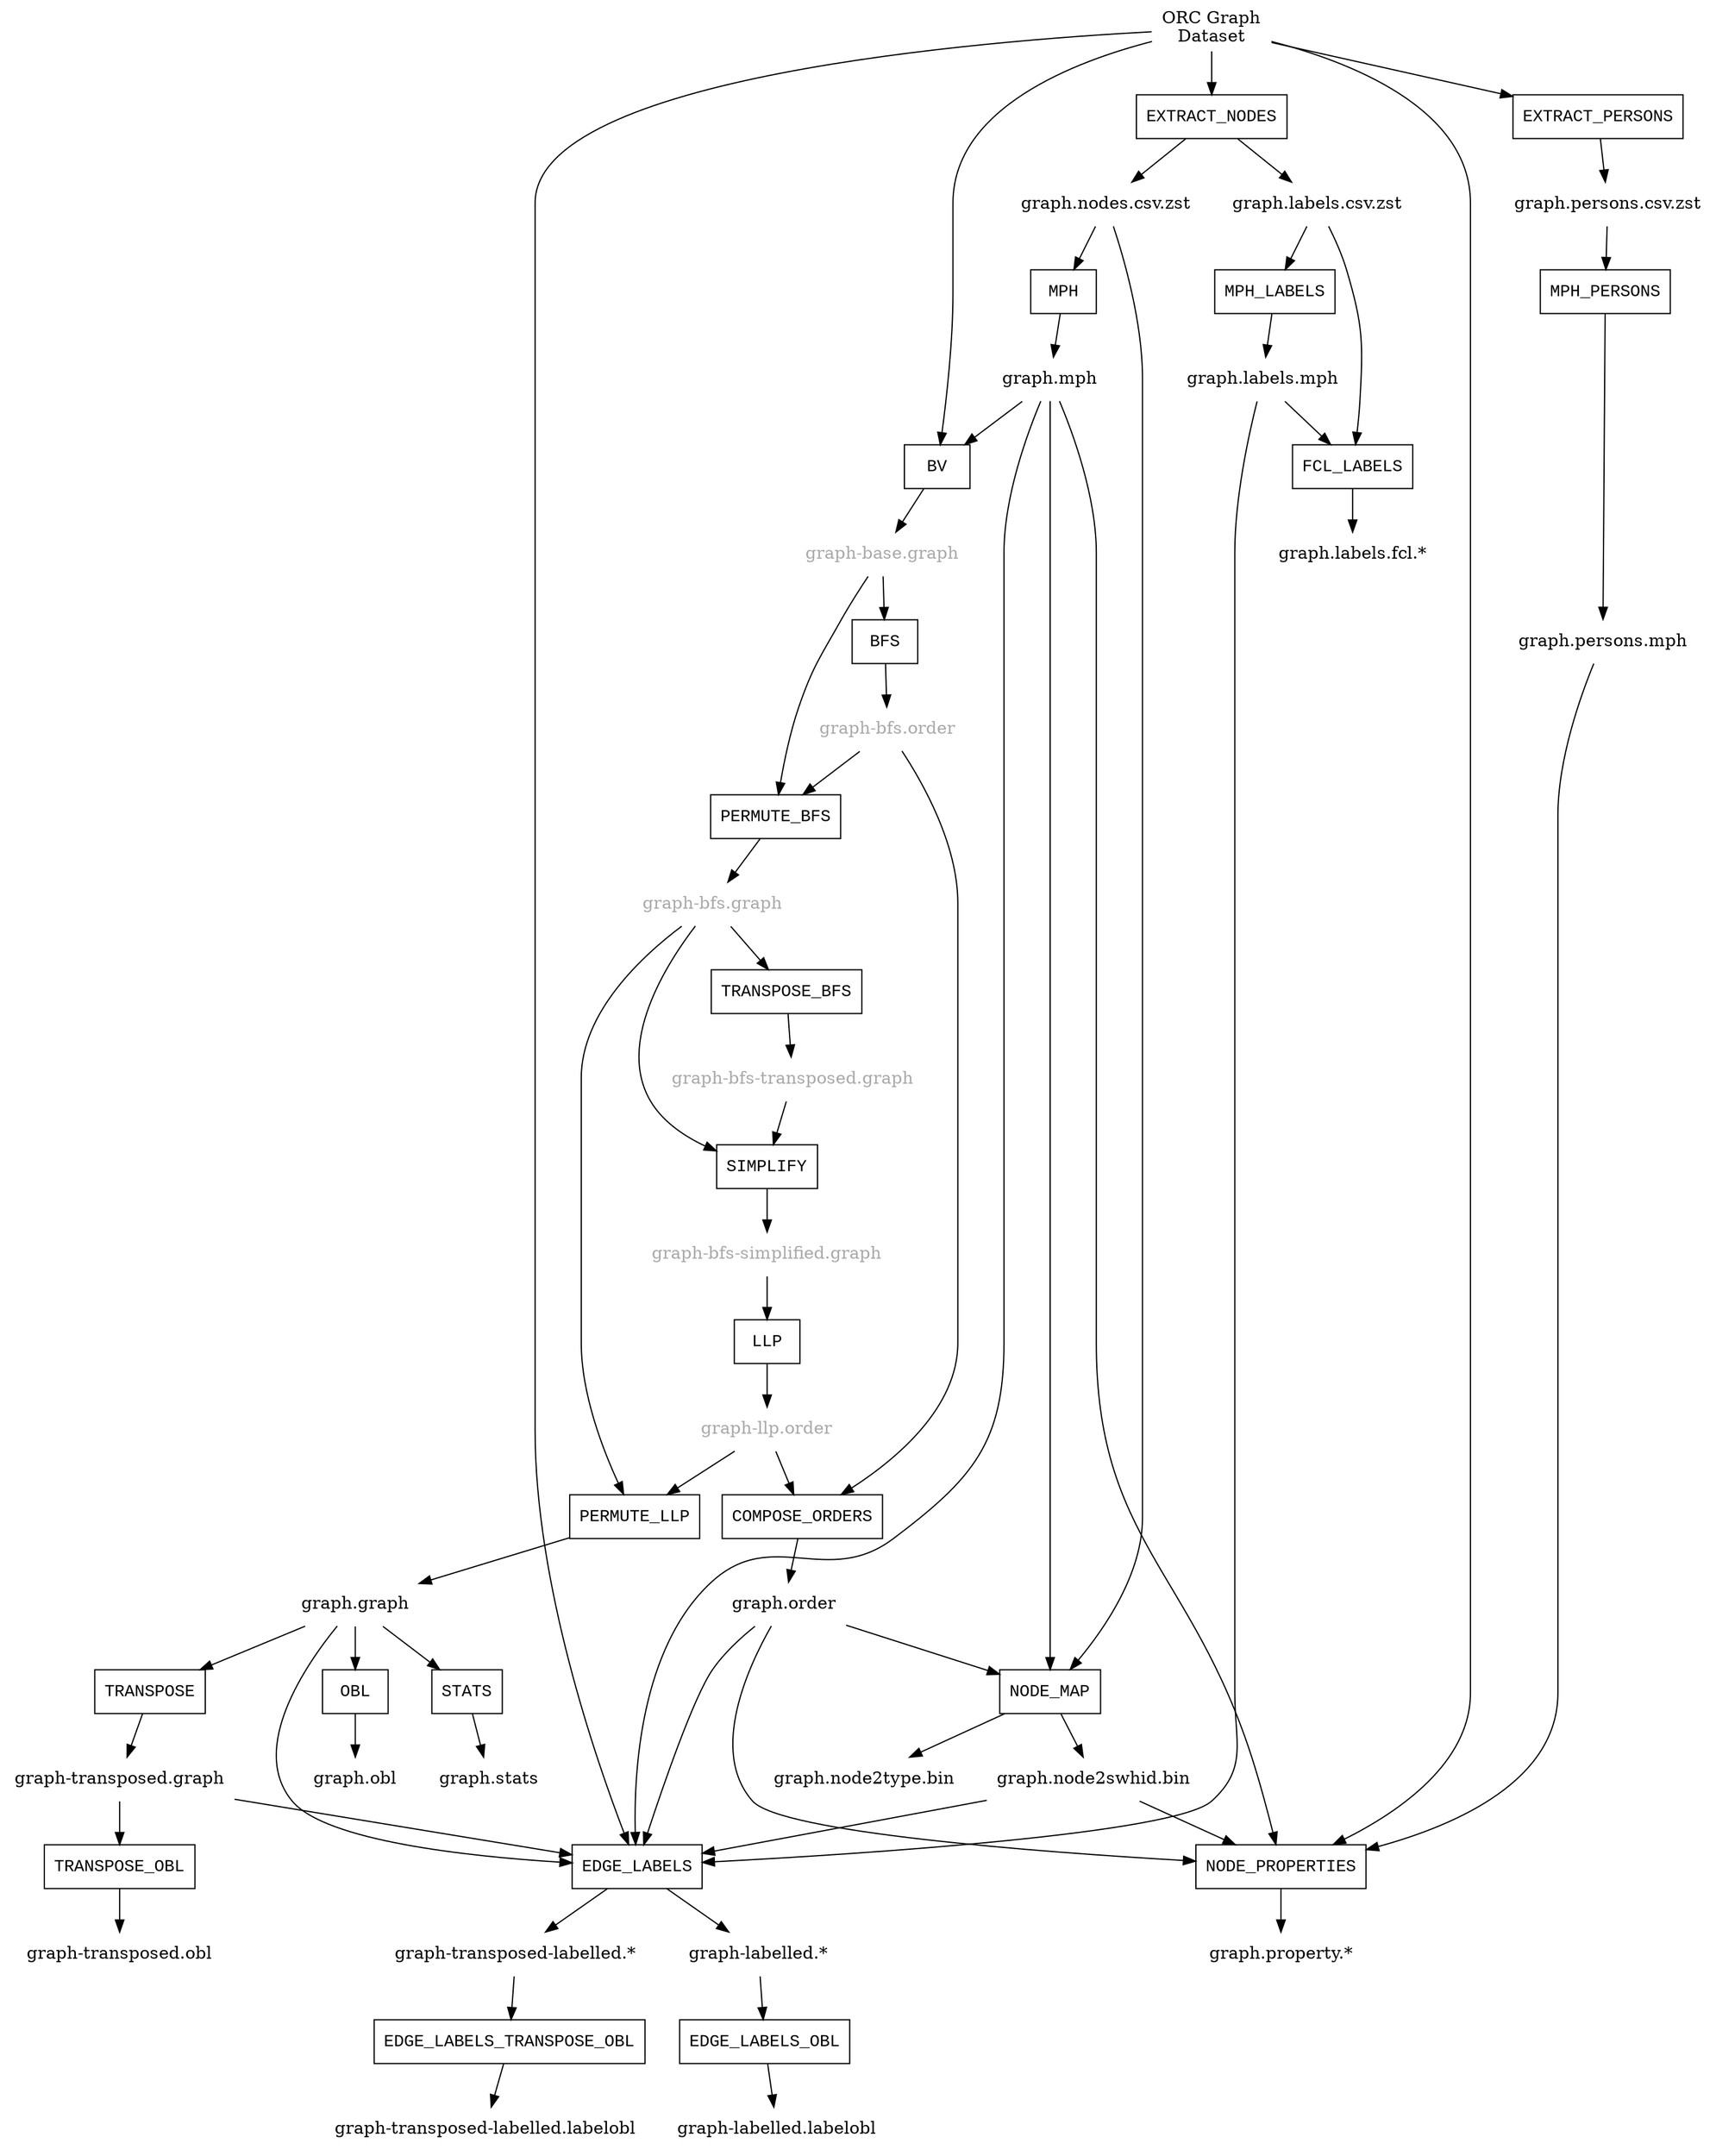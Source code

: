 digraph "Compression steps" {
    node [shape = none];

    orc_dataset [label="ORC Graph\nDataset"];
    nodes_csv [label="graph.nodes.csv.zst"];
    labels_csv [label="graph.labels.csv.zst"];
    graph_mph [label="graph.mph"];

    subgraph {
        node [fontcolor=darkgray];
        graph_base [label="graph-base.graph"]
        graph_bfs_order [label="graph-bfs.order"]
        graph_bfs [label="graph-bfs.graph"]
        graph_bfs_transposed [label="graph-bfs-transposed.graph"]
        graph_bfs_simplified [label="graph-bfs-simplified.graph"]
        graph_llp_order [label="graph-llp.order"]
    }

    graph_llp [label="graph.graph"]
    graph_llp_transposed [label="graph-transposed.graph"]
    graph_order [label="graph.order"]
    graph_obl [label="graph.obl"]
    graph_transposed_obl [label="graph-transposed.obl"]
    stats [label="graph.stats"]
    swhidmap [label="graph.node2swhid.bin"]
    typemap [label="graph.node2type.bin"]
    persons_csv [label="graph.persons.csv.zst"];
    persons_mph [label="graph.persons.mph"];
    node_properties [label="graph.property.*"];
    labels_mph [label="graph.labels.mph"];
    labels_fcl [label="graph.labels.fcl.*"];
    graph_labelled [label="graph-labelled.*"];
    graph_transposed_labelled [label="graph-transposed-labelled.*"];
    graph_labelled_obl [label="graph-labelled.labelobl"];
    graph_transposed_labelled_obl [label="graph-transposed-labelled.labelobl"];

    subgraph {
        node [shape=box, fontname="Courier New"];
        EXTRACT_NODES;
        MPH;
        BV;
        BFS;
        PERMUTE_BFS;
        TRANSPOSE_BFS;
        SIMPLIFY;
        LLP;
        PERMUTE_LLP;
        COMPOSE_ORDERS;
        STATS;
        TRANSPOSE;
        OBL;
        TRANSPOSE_OBL;
        NODE_MAP;
        EXTRACT_PERSONS;
        MPH_PERSONS;
        NODE_PROPERTIES;
        MPH_LABELS;
        FCL_LABELS;
        EDGE_LABELS;
        EDGE_LABELS_OBL;
        EDGE_LABELS_TRANSPOSE_OBL;
    }


    orc_dataset -> EXTRACT_NODES;
    EXTRACT_NODES -> nodes_csv;
    EXTRACT_NODES -> labels_csv;
    nodes_csv -> MPH -> graph_mph;
    graph_mph -> BV;
    orc_dataset -> BV -> graph_base;
    graph_base -> BFS -> graph_bfs_order;
    graph_bfs_order -> PERMUTE_BFS;
    graph_base -> PERMUTE_BFS -> graph_bfs;
    graph_bfs -> TRANSPOSE_BFS -> graph_bfs_transposed;
    graph_bfs_transposed -> SIMPLIFY;
    graph_bfs -> SIMPLIFY -> graph_bfs_simplified;
    graph_bfs_simplified -> LLP -> graph_llp_order;
    graph_llp_order -> PERMUTE_LLP;
    graph_bfs -> PERMUTE_LLP -> graph_llp;
    graph_bfs_order -> COMPOSE_ORDERS;
    graph_llp_order -> COMPOSE_ORDERS -> graph_order;
    graph_llp -> TRANSPOSE -> graph_llp_transposed;
    graph_llp -> OBL -> graph_obl;
    graph_llp_transposed -> TRANSPOSE_OBL -> graph_transposed_obl;
    graph_llp -> STATS -> stats;
    nodes_csv -> NODE_MAP;
    graph_mph -> NODE_MAP;
    graph_order -> NODE_MAP;
    NODE_MAP -> swhidmap;
    NODE_MAP -> typemap;
    orc_dataset -> EXTRACT_PERSONS -> persons_csv;
    persons_csv -> MPH_PERSONS -> persons_mph;
    orc_dataset -> NODE_PROPERTIES;
    persons_mph -> NODE_PROPERTIES;
    graph_mph -> NODE_PROPERTIES;
    graph_order -> NODE_PROPERTIES;
    swhidmap -> NODE_PROPERTIES;
    NODE_PROPERTIES -> node_properties;
    labels_csv -> MPH_LABELS -> labels_mph;
    labels_mph -> FCL_LABELS;
    labels_csv -> FCL_LABELS -> labels_fcl;
    orc_dataset -> EDGE_LABELS;
    labels_mph -> EDGE_LABELS;
    graph_llp -> EDGE_LABELS;
    graph_llp_transposed -> EDGE_LABELS;
    graph_mph -> EDGE_LABELS;
    graph_order -> EDGE_LABELS;
    swhidmap -> EDGE_LABELS;
    EDGE_LABELS -> graph_labelled;
    EDGE_LABELS -> graph_transposed_labelled;
    graph_labelled -> EDGE_LABELS_OBL -> graph_labelled_obl;
    graph_transposed_labelled -> EDGE_LABELS_TRANSPOSE_OBL -> graph_transposed_labelled_obl;
}
